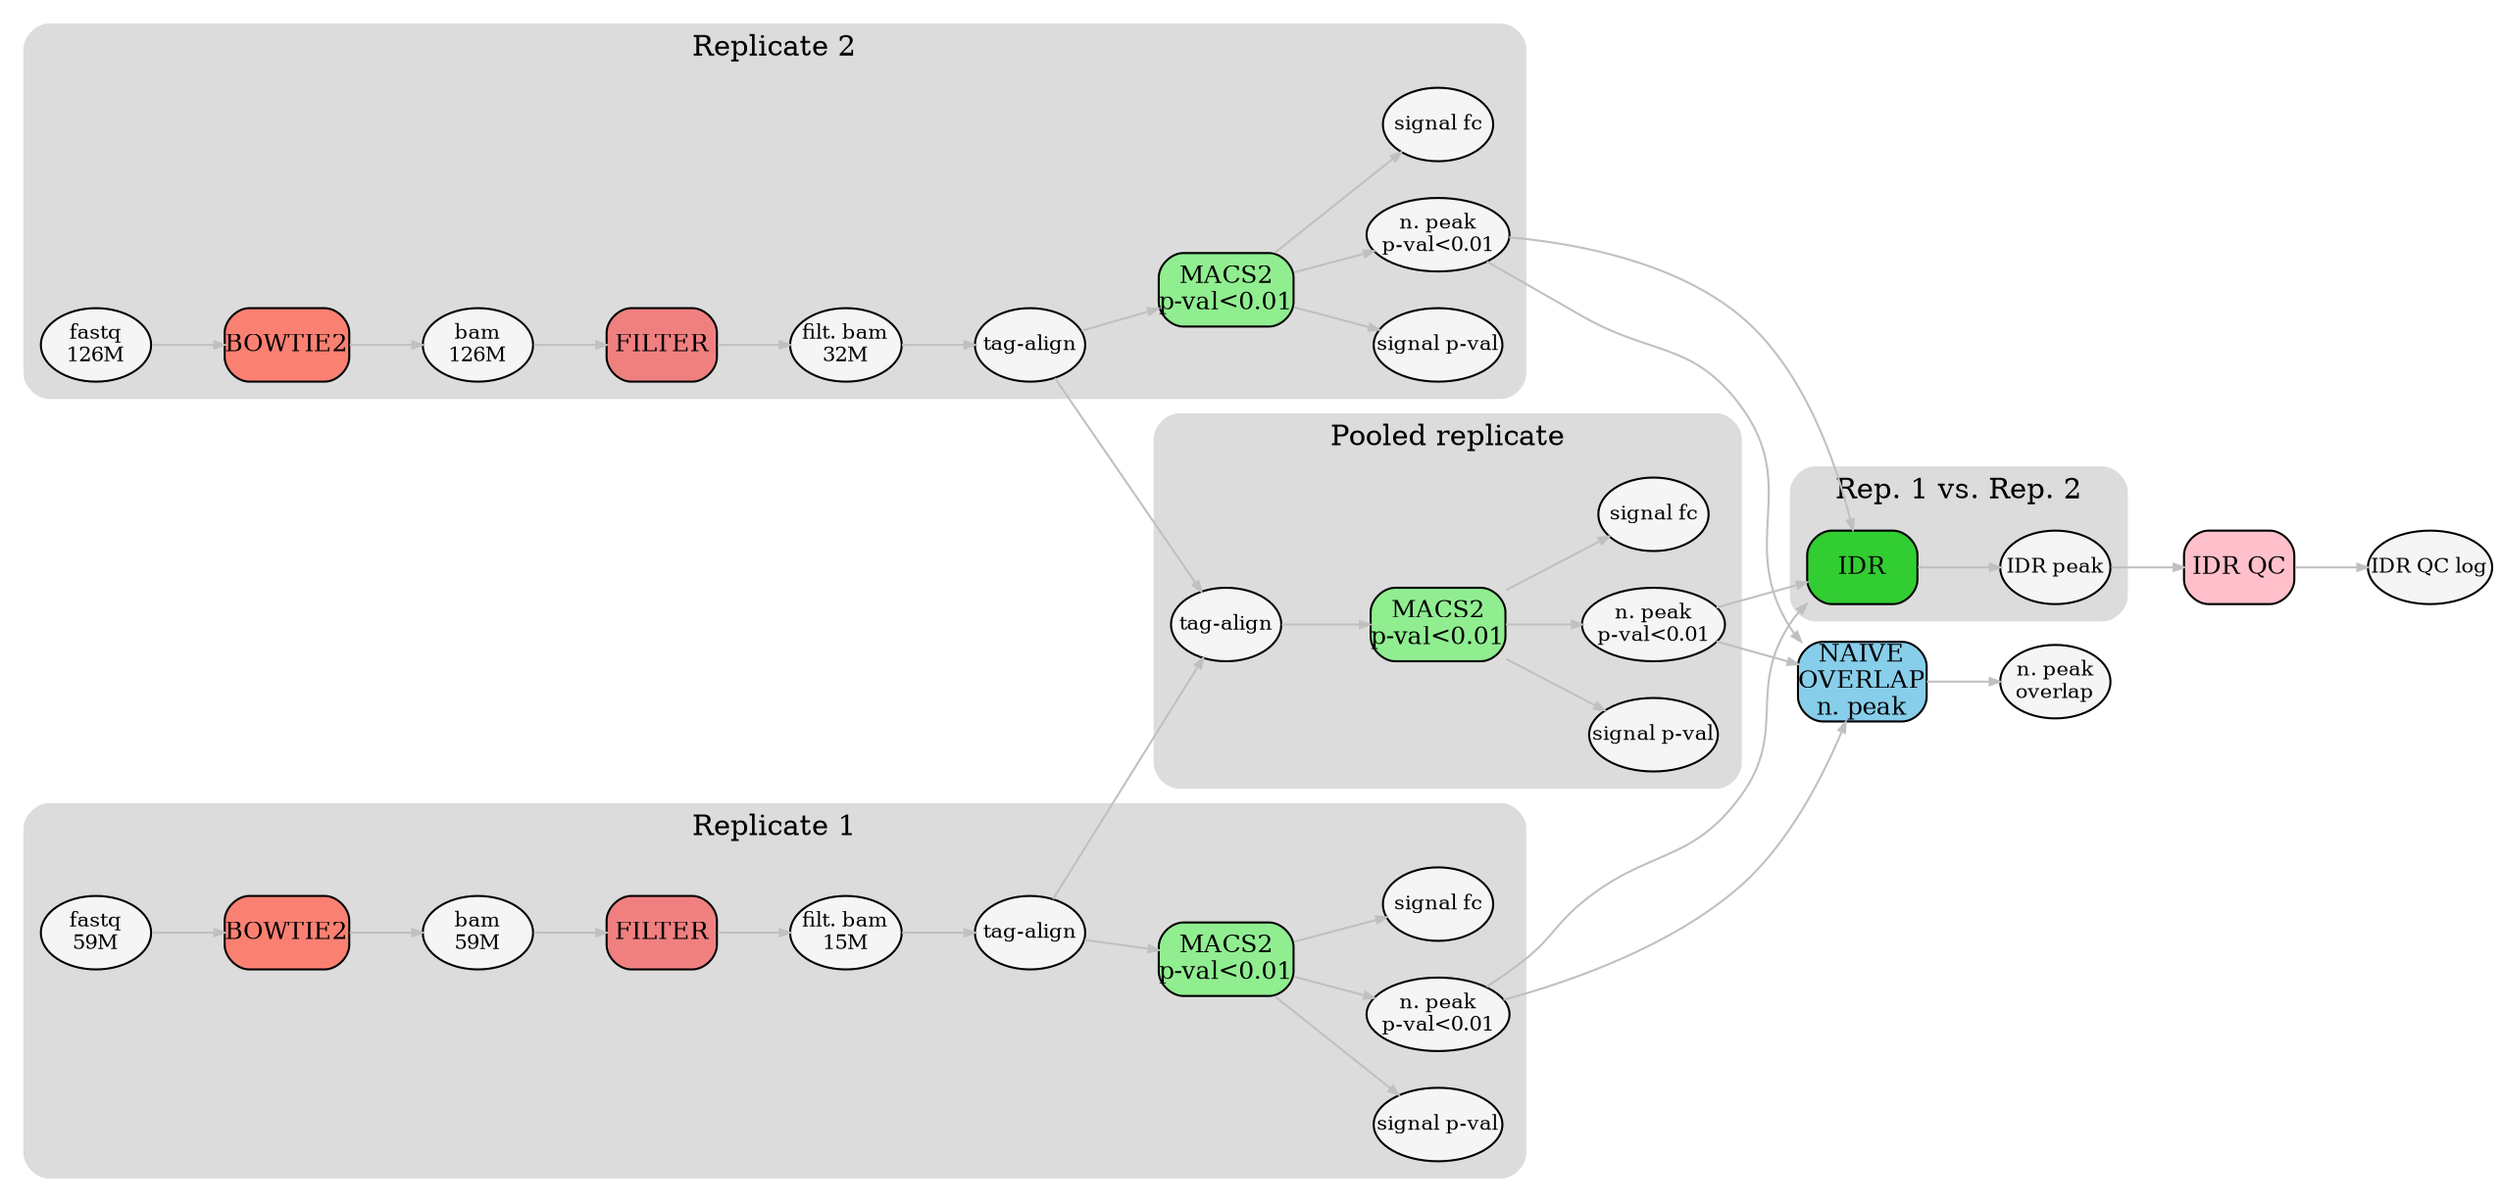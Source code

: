 strict digraph {

rankdir=LR

node [shape=ellipse,style="filled,rounded",margin=0,fontsize=10];
edge [color=gray,fontsize=10,arrowsize=0.5];

	"IDR QC log-" [label="IDR QC log",id="IDR QC log-",style="filled,rounded",fillcolor=whitesmoke,tooltip="./qc/output_treatedMB6Pen_IDR_final.qc",href=".././qc/output_treatedMB6Pen_IDR_final.qc", target="_blank"];
	"IDR peak-rep1-rep2" [label="IDR peak",id="IDR peak-rep1-rep2"style="filled,rounded",fillcolor=whitesmoke,tooltip="./peak/macs2/idr/true_reps/rep1-rep2/output_treatedMB6Pen_rep1-rep2.IDR0.1.narrowPeak.gz",href=".././peak/macs2/idr/true_reps/rep1-rep2/output_treatedMB6Pen_rep1-rep2.IDR0.1.narrowPeak.gz", target="_blank"];
	"bam\n126M-rep2" [label="bam\n126M",id="bam\n126M-rep2"style="filled,rounded",fillcolor=whitesmoke,tooltip="./align/rep2/8_S24_L006_R1_001.bam",href=".././align/rep2/8_S24_L006_R1_001.bam", target="_blank"];
	"bam\n59M-rep1" [label="bam\n59M",id="bam\n59M-rep1"style="filled,rounded",fillcolor=whitesmoke,tooltip="./align/rep1/7_S23_L006_R1_001.bam",href=".././align/rep1/7_S23_L006_R1_001.bam", target="_blank"];
	"fastq\n126M-rep2" [label="fastq\n126M",id="fastq\n126M-rep2"style="filled,rounded",fillcolor=whitesmoke,tooltip="/mnt/work1/users/carlsgroup/workinprogres/nibeh/180719_D00165_0213_ACCL7AANXX_180801_D00165_0215_ACCJMHANXX_Rashim/180719_D00165_0213_ACCL7AANXX/8_S24_L006_R1_001.fastq.gz", target="_blank"];
	"fastq\n59M-rep1" [label="fastq\n59M",id="fastq\n59M-rep1"style="filled,rounded",fillcolor=whitesmoke,tooltip="/mnt/work1/users/carlsgroup/workinprogres/nibeh/180719_D00165_0213_ACCL7AANXX_180801_D00165_0215_ACCJMHANXX_Rashim/180719_D00165_0213_ACCL7AANXX/7_S23_L006_R1_001.fastq.gz", target="_blank"];
	"filt. bam\n15M-rep1" [label="filt. bam\n15M",id="filt. bam\n15M-rep1"style="filled,rounded",fillcolor=whitesmoke,tooltip="./align/rep1/7_S23_L006_R1_001.nodup.bam",href=".././align/rep1/7_S23_L006_R1_001.nodup.bam", target="_blank"];
	"filt. bam\n32M-rep2" [label="filt. bam\n32M",id="filt. bam\n32M-rep2"style="filled,rounded",fillcolor=whitesmoke,tooltip="./align/rep2/8_S24_L006_R1_001.nodup.bam",href=".././align/rep2/8_S24_L006_R1_001.nodup.bam", target="_blank"];
	"n. peak\noverlap-" [label="n. peak\noverlap",id="n. peak\noverlap-",style="filled,rounded",fillcolor=whitesmoke,tooltip="./peak/macs2/overlap/7_S23_L006_R1_001.nodup.tn5_8_S24_L006_R1_001.nodup.tn5.pf.500K.pval0.01.naive_overlap.narrowPeak.gz",href=".././peak/macs2/overlap/7_S23_L006_R1_001.nodup.tn5_8_S24_L006_R1_001.nodup.tn5.pf.500K.pval0.01.naive_overlap.narrowPeak.gz", target="_blank"];
	"n. peak\np-val<0.01-pooled_rep" [label="n. peak\np-val<0.01",id="n. peak\np-val<0.01-pooled_rep"style="filled,rounded",fillcolor=whitesmoke,tooltip="./peak/macs2/pooled_rep/7_S23_L006_R1_001.nodup.tn5_8_S24_L006_R1_001.nodup.tn5.pf.narrowPeak.gz",href=".././peak/macs2/pooled_rep/7_S23_L006_R1_001.nodup.tn5_8_S24_L006_R1_001.nodup.tn5.pf.narrowPeak.gz", target="_blank"];
	"n. peak\np-val<0.01-rep1" [label="n. peak\np-val<0.01",id="n. peak\np-val<0.01-rep1"style="filled,rounded",fillcolor=whitesmoke,tooltip="./peak/macs2/rep1/7_S23_L006_R1_001.nodup.tn5.pf.narrowPeak.gz",href=".././peak/macs2/rep1/7_S23_L006_R1_001.nodup.tn5.pf.narrowPeak.gz", target="_blank"];
	"n. peak\np-val<0.01-rep2" [label="n. peak\np-val<0.01",id="n. peak\np-val<0.01-rep2"style="filled,rounded",fillcolor=whitesmoke,tooltip="./peak/macs2/rep2/8_S24_L006_R1_001.nodup.tn5.pf.narrowPeak.gz",href=".././peak/macs2/rep2/8_S24_L006_R1_001.nodup.tn5.pf.narrowPeak.gz", target="_blank"];
	"signal fc-pooled_rep" [label="signal fc",id="signal fc-pooled_rep",style="filled,rounded",fillcolor=whitesmoke,tooltip="./signal/macs2/pooled_rep/7_S23_L006_R1_001.nodup.tn5_8_S24_L006_R1_001.nodup.tn5.pf.fc.signal.bigwig",href=".././signal/macs2/pooled_rep/7_S23_L006_R1_001.nodup.tn5_8_S24_L006_R1_001.nodup.tn5.pf.fc.signal.bigwig", target="_blank"];
	"signal fc-rep1" [label="signal fc",id="signal fc-rep1",style="filled,rounded",fillcolor=whitesmoke,tooltip="./signal/macs2/rep1/7_S23_L006_R1_001.nodup.tn5.pf.fc.signal.bigwig",href=".././signal/macs2/rep1/7_S23_L006_R1_001.nodup.tn5.pf.fc.signal.bigwig", target="_blank"];
	"signal fc-rep2" [label="signal fc",id="signal fc-rep2",style="filled,rounded",fillcolor=whitesmoke,tooltip="./signal/macs2/rep2/8_S24_L006_R1_001.nodup.tn5.pf.fc.signal.bigwig",href=".././signal/macs2/rep2/8_S24_L006_R1_001.nodup.tn5.pf.fc.signal.bigwig", target="_blank"];
	"signal p-val-pooled_rep" [label="signal p-val",id="signal p-val-pooled_rep",style="filled,rounded",fillcolor=whitesmoke,tooltip="./signal/macs2/pooled_rep/7_S23_L006_R1_001.nodup.tn5_8_S24_L006_R1_001.nodup.tn5.pf.pval.signal.bigwig",href=".././signal/macs2/pooled_rep/7_S23_L006_R1_001.nodup.tn5_8_S24_L006_R1_001.nodup.tn5.pf.pval.signal.bigwig", target="_blank"];
	"signal p-val-rep1" [label="signal p-val",id="signal p-val-rep1",style="filled,rounded",fillcolor=whitesmoke,tooltip="./signal/macs2/rep1/7_S23_L006_R1_001.nodup.tn5.pf.pval.signal.bigwig",href=".././signal/macs2/rep1/7_S23_L006_R1_001.nodup.tn5.pf.pval.signal.bigwig", target="_blank"];
	"signal p-val-rep2" [label="signal p-val",id="signal p-val-rep2",style="filled,rounded",fillcolor=whitesmoke,tooltip="./signal/macs2/rep2/8_S24_L006_R1_001.nodup.tn5.pf.pval.signal.bigwig",href=".././signal/macs2/rep2/8_S24_L006_R1_001.nodup.tn5.pf.pval.signal.bigwig", target="_blank"];
	"tag-align-pooled_rep" [label="tag-align",id="tag-align-pooled_rep"style="filled,rounded",fillcolor=whitesmoke,tooltip="./align/pooled_rep/7_S23_L006_R1_001.nodup.tn5_8_S24_L006_R1_001.nodup.tn5.tagAlign.gz",href=".././align/pooled_rep/7_S23_L006_R1_001.nodup.tn5_8_S24_L006_R1_001.nodup.tn5.tagAlign.gz", target="_blank"];
	"tag-align-rep1" [label="tag-align",id="tag-align-rep1"style="filled,rounded",fillcolor=whitesmoke,tooltip="./align/rep1/7_S23_L006_R1_001.nodup.tn5.tagAlign.gz",href=".././align/rep1/7_S23_L006_R1_001.nodup.tn5.tagAlign.gz", target="_blank"];
	"tag-align-rep2" [label="tag-align",id="tag-align-rep2"style="filled,rounded",fillcolor=whitesmoke,tooltip="./align/rep2/8_S24_L006_R1_001.nodup.tn5.tagAlign.gz",href=".././align/rep2/8_S24_L006_R1_001.nodup.tn5.tagAlign.gz", target="_blank"];
	"BOWTIE2-rep1" [label="BOWTIE2",id="BOWTIE2-rep1",fontsize=12,shape=box,style="filled,rounded",fillcolor=salmon];
	"BOWTIE2-rep2" [label="BOWTIE2",id="BOWTIE2-rep2",fontsize=12,shape=box,style="filled,rounded",fillcolor=salmon];
	"FILTER-rep1" [label="FILTER",id="FILTER-rep1",fontsize=12,shape=box,style="filled,rounded",fillcolor=lightcoral];
	"FILTER-rep2" [label="FILTER",id="FILTER-rep2",fontsize=12,shape=box,style="filled,rounded",fillcolor=lightcoral];
	"IDR QC-" [label="IDR QC",id="IDR QC-",fontsize=12,shape=box,style="filled,rounded",fillcolor=pink];
	"IDR-rep1-rep2" [label="IDR",id="IDR-rep1-rep2",fontsize=12,shape=box,style="filled,rounded",fillcolor=limegreen];
	"MACS2\np-val<0.01-pooled_rep" [label="MACS2\np-val<0.01",id="MACS2\np-val<0.01-pooled_rep",fontsize=12,shape=box,style="filled,rounded",fillcolor=lightgreen];
	"MACS2\np-val<0.01-rep1" [label="MACS2\np-val<0.01",id="MACS2\np-val<0.01-rep1",fontsize=12,shape=box,style="filled,rounded",fillcolor=lightgreen];
	"MACS2\np-val<0.01-rep2" [label="MACS2\np-val<0.01",id="MACS2\np-val<0.01-rep2",fontsize=12,shape=box,style="filled,rounded",fillcolor=lightgreen];
	"NAIVE\nOVERLAP\nn. peak-" [label="NAIVE\nOVERLAP\nn. peak",id="NAIVE\nOVERLAP\nn. peak-",fontsize=12,shape=box,style="filled,rounded",fillcolor=skyblue];
	"tag-align-rep1" -> "tag-align-pooled_rep";
	"tag-align-rep2" -> "tag-align-pooled_rep";
	"n. peak\np-val<0.01-pooled_rep" -> "NAIVE\nOVERLAP\nn. peak-";
	"NAIVE\nOVERLAP\nn. peak-" -> "n. peak\noverlap-";
	"n. peak\np-val<0.01-rep1" -> "NAIVE\nOVERLAP\nn. peak-";
	"n. peak\np-val<0.01-rep2" -> "NAIVE\nOVERLAP\nn. peak-";
	"n. peak\np-val<0.01-rep1" -> "IDR-rep1-rep2";
	"n. peak\np-val<0.01-rep2" -> "IDR-rep1-rep2";
	"n. peak\np-val<0.01-pooled_rep" -> "IDR-rep1-rep2";
	"IDR peak-rep1-rep2" -> "IDR QC-";
	"IDR QC-" -> "IDR QC log-";


subgraph cluster_pooled_rep {

	"tag-align-pooled_rep" -> "MACS2\np-val<0.01-pooled_rep";
	"MACS2\np-val<0.01-pooled_rep" -> "n. peak\np-val<0.01-pooled_rep";
	"MACS2\np-val<0.01-pooled_rep" -> "signal fc-pooled_rep";
	"MACS2\np-val<0.01-pooled_rep" -> "signal p-val-pooled_rep";

color="gainsboro";style="filled,rounded";label="Pooled replicate";}

subgraph cluster_rep1 {

	"fastq\n59M-rep1" -> "BOWTIE2-rep1";
	"BOWTIE2-rep1" -> "bam\n59M-rep1";
	"bam\n59M-rep1" -> "FILTER-rep1";
	"FILTER-rep1" -> "filt. bam\n15M-rep1";
	"filt. bam\n15M-rep1" -> "tag-align-rep1";
	"tag-align-rep1" -> "MACS2\np-val<0.01-rep1";
	"MACS2\np-val<0.01-rep1" -> "n. peak\np-val<0.01-rep1";
	"MACS2\np-val<0.01-rep1" -> "signal fc-rep1";
	"MACS2\np-val<0.01-rep1" -> "signal p-val-rep1";

color="gainsboro";style="filled,rounded";label="Replicate 1";}

subgraph cluster_rep1_rep2 {

	"IDR-rep1-rep2" -> "IDR peak-rep1-rep2";

color="gainsboro";style="filled,rounded";label="Rep. 1 vs. Rep. 2";}

subgraph cluster_rep2 {

	"fastq\n126M-rep2" -> "BOWTIE2-rep2";
	"BOWTIE2-rep2" -> "bam\n126M-rep2";
	"bam\n126M-rep2" -> "FILTER-rep2";
	"FILTER-rep2" -> "filt. bam\n32M-rep2";
	"filt. bam\n32M-rep2" -> "tag-align-rep2";
	"tag-align-rep2" -> "MACS2\np-val<0.01-rep2";
	"MACS2\np-val<0.01-rep2" -> "n. peak\np-val<0.01-rep2";
	"MACS2\np-val<0.01-rep2" -> "signal fc-rep2";
	"MACS2\np-val<0.01-rep2" -> "signal p-val-rep2";

color="gainsboro";style="filled,rounded";label="Replicate 2";}



}